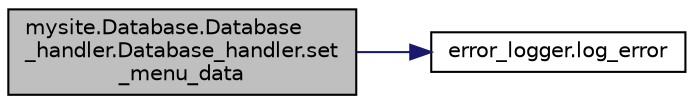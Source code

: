 digraph "mysite.Database.Database_handler.Database_handler.set_menu_data"
{
 // LATEX_PDF_SIZE
  edge [fontname="Helvetica",fontsize="10",labelfontname="Helvetica",labelfontsize="10"];
  node [fontname="Helvetica",fontsize="10",shape=record];
  rankdir="LR";
  Node1 [label="mysite.Database.Database\l_handler.Database_handler.set\l_menu_data",height=0.2,width=0.4,color="black", fillcolor="grey75", style="filled", fontcolor="black",tooltip=" "];
  Node1 -> Node2 [color="midnightblue",fontsize="10",style="solid",fontname="Helvetica"];
  Node2 [label="error_logger.log_error",height=0.2,width=0.4,color="black", fillcolor="white", style="filled",URL="$namespaceerror__logger.html#af09319fc4e67533f62f9e92a63a351d6",tooltip=" "];
}
